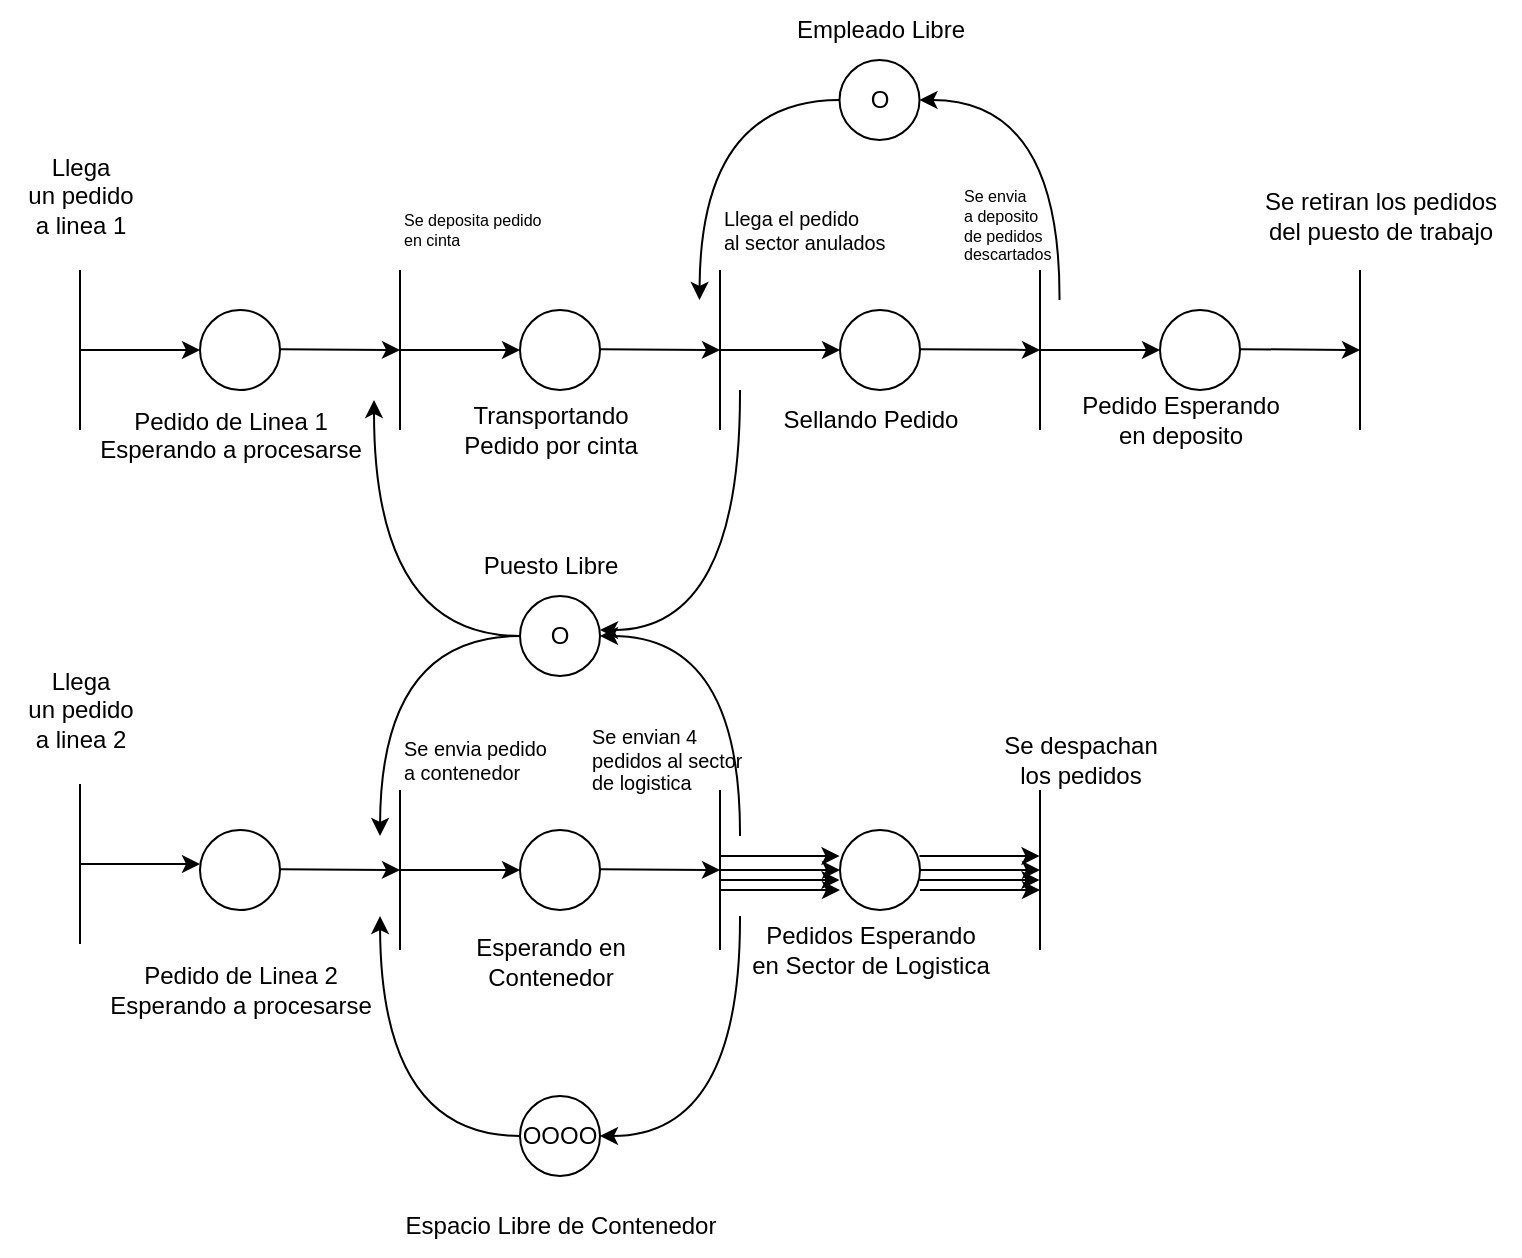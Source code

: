 <mxfile version="24.7.17">
  <diagram name="Página-1" id="8Q-HM6tFn7S9Ek9yruFG">
    <mxGraphModel dx="1035" dy="626" grid="1" gridSize="10" guides="1" tooltips="1" connect="1" arrows="1" fold="1" page="1" pageScale="1" pageWidth="827" pageHeight="1169" math="0" shadow="0">
      <root>
        <mxCell id="0" />
        <mxCell id="1" parent="0" />
        <mxCell id="uCPlCIgPx5DpNd_hUOtd-1" value="" style="endArrow=none;html=1;rounded=0;" edge="1" parent="1">
          <mxGeometry width="50" height="50" relative="1" as="geometry">
            <mxPoint x="60" y="287" as="sourcePoint" />
            <mxPoint x="60" y="207" as="targetPoint" />
          </mxGeometry>
        </mxCell>
        <mxCell id="uCPlCIgPx5DpNd_hUOtd-2" value="" style="endArrow=classic;html=1;rounded=0;" edge="1" parent="1">
          <mxGeometry width="50" height="50" relative="1" as="geometry">
            <mxPoint x="60" y="247" as="sourcePoint" />
            <mxPoint x="120" y="247" as="targetPoint" />
          </mxGeometry>
        </mxCell>
        <mxCell id="uCPlCIgPx5DpNd_hUOtd-3" value="Llega&lt;div&gt;un pedido&lt;/div&gt;&lt;div&gt;a linea 1&lt;/div&gt;" style="text;html=1;align=center;verticalAlign=middle;resizable=0;points=[];autosize=1;strokeColor=none;fillColor=none;" vertex="1" parent="1">
          <mxGeometry x="20" y="140" width="80" height="60" as="geometry" />
        </mxCell>
        <mxCell id="uCPlCIgPx5DpNd_hUOtd-4" value="" style="endArrow=none;html=1;rounded=0;" edge="1" parent="1">
          <mxGeometry width="50" height="50" relative="1" as="geometry">
            <mxPoint x="60" y="544" as="sourcePoint" />
            <mxPoint x="60" y="464" as="targetPoint" />
          </mxGeometry>
        </mxCell>
        <mxCell id="uCPlCIgPx5DpNd_hUOtd-5" value="" style="endArrow=classic;html=1;rounded=0;" edge="1" parent="1">
          <mxGeometry width="50" height="50" relative="1" as="geometry">
            <mxPoint x="60" y="504" as="sourcePoint" />
            <mxPoint x="120" y="504" as="targetPoint" />
          </mxGeometry>
        </mxCell>
        <mxCell id="uCPlCIgPx5DpNd_hUOtd-6" value="Llega&lt;div&gt;un pedido&lt;/div&gt;&lt;div&gt;a linea 2&lt;/div&gt;" style="text;html=1;align=center;verticalAlign=middle;resizable=0;points=[];autosize=1;strokeColor=none;fillColor=none;" vertex="1" parent="1">
          <mxGeometry x="20" y="397" width="80" height="60" as="geometry" />
        </mxCell>
        <mxCell id="uCPlCIgPx5DpNd_hUOtd-8" value="" style="ellipse;whiteSpace=wrap;html=1;aspect=fixed;" vertex="1" parent="1">
          <mxGeometry x="120.0" y="227" width="40" height="40" as="geometry" />
        </mxCell>
        <mxCell id="uCPlCIgPx5DpNd_hUOtd-9" value="" style="endArrow=none;html=1;rounded=0;" edge="1" parent="1">
          <mxGeometry width="50" height="50" relative="1" as="geometry">
            <mxPoint x="220.0" y="287" as="sourcePoint" />
            <mxPoint x="220.0" y="207" as="targetPoint" />
          </mxGeometry>
        </mxCell>
        <mxCell id="uCPlCIgPx5DpNd_hUOtd-10" value="" style="endArrow=classic;html=1;rounded=0;" edge="1" parent="1">
          <mxGeometry width="50" height="50" relative="1" as="geometry">
            <mxPoint x="220.0" y="247" as="sourcePoint" />
            <mxPoint x="280.0" y="247" as="targetPoint" />
          </mxGeometry>
        </mxCell>
        <mxCell id="uCPlCIgPx5DpNd_hUOtd-11" value="" style="endArrow=classic;html=1;rounded=0;" edge="1" parent="1">
          <mxGeometry width="50" height="50" relative="1" as="geometry">
            <mxPoint x="160.0" y="246.58" as="sourcePoint" />
            <mxPoint x="220.0" y="247" as="targetPoint" />
          </mxGeometry>
        </mxCell>
        <mxCell id="uCPlCIgPx5DpNd_hUOtd-12" value="" style="ellipse;whiteSpace=wrap;html=1;aspect=fixed;" vertex="1" parent="1">
          <mxGeometry x="120.0" y="487" width="40" height="40" as="geometry" />
        </mxCell>
        <mxCell id="uCPlCIgPx5DpNd_hUOtd-13" value="" style="endArrow=none;html=1;rounded=0;" edge="1" parent="1">
          <mxGeometry width="50" height="50" relative="1" as="geometry">
            <mxPoint x="220.0" y="547" as="sourcePoint" />
            <mxPoint x="220.0" y="467" as="targetPoint" />
          </mxGeometry>
        </mxCell>
        <mxCell id="uCPlCIgPx5DpNd_hUOtd-14" value="" style="endArrow=classic;html=1;rounded=0;" edge="1" parent="1">
          <mxGeometry width="50" height="50" relative="1" as="geometry">
            <mxPoint x="220.0" y="507" as="sourcePoint" />
            <mxPoint x="280.0" y="507" as="targetPoint" />
          </mxGeometry>
        </mxCell>
        <mxCell id="uCPlCIgPx5DpNd_hUOtd-15" value="" style="endArrow=classic;html=1;rounded=0;" edge="1" parent="1">
          <mxGeometry width="50" height="50" relative="1" as="geometry">
            <mxPoint x="160.0" y="506.58" as="sourcePoint" />
            <mxPoint x="220.0" y="507" as="targetPoint" />
          </mxGeometry>
        </mxCell>
        <mxCell id="uCPlCIgPx5DpNd_hUOtd-16" value="Pedido de Linea 1&lt;div&gt;Esperando a procesarse&lt;div&gt;&lt;br&gt;&lt;/div&gt;&lt;/div&gt;" style="text;html=1;align=center;verticalAlign=middle;resizable=0;points=[];autosize=1;strokeColor=none;fillColor=none;" vertex="1" parent="1">
          <mxGeometry x="60" y="267" width="150" height="60" as="geometry" />
        </mxCell>
        <mxCell id="uCPlCIgPx5DpNd_hUOtd-18" value="Pedido de Linea 2&lt;div&gt;Esperando a procesarse&lt;/div&gt;" style="text;html=1;align=center;verticalAlign=middle;resizable=0;points=[];autosize=1;strokeColor=none;fillColor=none;" vertex="1" parent="1">
          <mxGeometry x="65" y="547" width="150" height="40" as="geometry" />
        </mxCell>
        <mxCell id="uCPlCIgPx5DpNd_hUOtd-19" value="" style="ellipse;whiteSpace=wrap;html=1;aspect=fixed;" vertex="1" parent="1">
          <mxGeometry x="280.0" y="227" width="40" height="40" as="geometry" />
        </mxCell>
        <mxCell id="uCPlCIgPx5DpNd_hUOtd-20" value="" style="endArrow=none;html=1;rounded=0;" edge="1" parent="1">
          <mxGeometry width="50" height="50" relative="1" as="geometry">
            <mxPoint x="380.0" y="287" as="sourcePoint" />
            <mxPoint x="380.0" y="207" as="targetPoint" />
          </mxGeometry>
        </mxCell>
        <mxCell id="uCPlCIgPx5DpNd_hUOtd-21" value="" style="endArrow=classic;html=1;rounded=0;" edge="1" parent="1">
          <mxGeometry width="50" height="50" relative="1" as="geometry">
            <mxPoint x="380.0" y="247" as="sourcePoint" />
            <mxPoint x="440.0" y="247" as="targetPoint" />
          </mxGeometry>
        </mxCell>
        <mxCell id="uCPlCIgPx5DpNd_hUOtd-22" value="" style="endArrow=classic;html=1;rounded=0;" edge="1" parent="1">
          <mxGeometry width="50" height="50" relative="1" as="geometry">
            <mxPoint x="320.0" y="246.58" as="sourcePoint" />
            <mxPoint x="380.0" y="247" as="targetPoint" />
          </mxGeometry>
        </mxCell>
        <mxCell id="uCPlCIgPx5DpNd_hUOtd-23" value="" style="ellipse;whiteSpace=wrap;html=1;aspect=fixed;" vertex="1" parent="1">
          <mxGeometry x="280.0" y="487" width="40" height="40" as="geometry" />
        </mxCell>
        <mxCell id="uCPlCIgPx5DpNd_hUOtd-24" value="" style="endArrow=none;html=1;rounded=0;" edge="1" parent="1">
          <mxGeometry width="50" height="50" relative="1" as="geometry">
            <mxPoint x="380.0" y="547" as="sourcePoint" />
            <mxPoint x="380.0" y="467" as="targetPoint" />
          </mxGeometry>
        </mxCell>
        <mxCell id="uCPlCIgPx5DpNd_hUOtd-25" value="" style="endArrow=classic;html=1;rounded=0;" edge="1" parent="1">
          <mxGeometry width="50" height="50" relative="1" as="geometry">
            <mxPoint x="380.0" y="507" as="sourcePoint" />
            <mxPoint x="440.0" y="507" as="targetPoint" />
          </mxGeometry>
        </mxCell>
        <mxCell id="uCPlCIgPx5DpNd_hUOtd-26" value="" style="endArrow=classic;html=1;rounded=0;" edge="1" parent="1">
          <mxGeometry width="50" height="50" relative="1" as="geometry">
            <mxPoint x="320.0" y="506.58" as="sourcePoint" />
            <mxPoint x="380.0" y="507" as="targetPoint" />
          </mxGeometry>
        </mxCell>
        <mxCell id="uCPlCIgPx5DpNd_hUOtd-28" value="&lt;h6&gt;&lt;span style=&quot;font-weight: normal;&quot;&gt;Se deposita pedido&lt;br&gt;en cinta&lt;/span&gt;&lt;/h6&gt;" style="text;html=1;align=left;verticalAlign=middle;resizable=0;points=[];autosize=1;strokeColor=none;fillColor=none;" vertex="1" parent="1">
          <mxGeometry x="220" y="152" width="90" height="70" as="geometry" />
        </mxCell>
        <mxCell id="uCPlCIgPx5DpNd_hUOtd-29" value="Transportando&lt;div&gt;Pedido por cinta&lt;/div&gt;" style="text;html=1;align=center;verticalAlign=middle;resizable=0;points=[];autosize=1;strokeColor=none;fillColor=none;" vertex="1" parent="1">
          <mxGeometry x="240" y="267" width="110" height="40" as="geometry" />
        </mxCell>
        <mxCell id="uCPlCIgPx5DpNd_hUOtd-34" style="edgeStyle=orthogonalEdgeStyle;rounded=0;orthogonalLoop=1;jettySize=auto;html=1;curved=1;" edge="1" parent="1" source="uCPlCIgPx5DpNd_hUOtd-30">
          <mxGeometry relative="1" as="geometry">
            <mxPoint x="210" y="490" as="targetPoint" />
          </mxGeometry>
        </mxCell>
        <mxCell id="uCPlCIgPx5DpNd_hUOtd-35" style="edgeStyle=orthogonalEdgeStyle;rounded=0;orthogonalLoop=1;jettySize=auto;html=1;curved=1;endArrow=none;endFill=0;startArrow=classic;startFill=1;" edge="1" parent="1">
          <mxGeometry relative="1" as="geometry">
            <mxPoint x="390" y="267" as="targetPoint" />
            <mxPoint x="320" y="387" as="sourcePoint" />
          </mxGeometry>
        </mxCell>
        <mxCell id="uCPlCIgPx5DpNd_hUOtd-36" style="edgeStyle=orthogonalEdgeStyle;rounded=0;orthogonalLoop=1;jettySize=auto;html=1;curved=1;endArrow=none;endFill=0;startArrow=classic;startFill=1;" edge="1" parent="1" source="uCPlCIgPx5DpNd_hUOtd-30">
          <mxGeometry relative="1" as="geometry">
            <mxPoint x="390" y="490" as="targetPoint" />
          </mxGeometry>
        </mxCell>
        <mxCell id="uCPlCIgPx5DpNd_hUOtd-30" value="O" style="ellipse;whiteSpace=wrap;html=1;aspect=fixed;" vertex="1" parent="1">
          <mxGeometry x="280" y="370" width="40" height="40" as="geometry" />
        </mxCell>
        <mxCell id="uCPlCIgPx5DpNd_hUOtd-31" value="&lt;h5&gt;&lt;span style=&quot;font-weight: normal;&quot;&gt;Llega el pedido&lt;br&gt;al sector anulados&lt;/span&gt;&lt;/h5&gt;" style="text;html=1;align=left;verticalAlign=middle;resizable=0;points=[];autosize=1;strokeColor=none;fillColor=none;" vertex="1" parent="1">
          <mxGeometry x="380" y="152" width="100" height="70" as="geometry" />
        </mxCell>
        <mxCell id="uCPlCIgPx5DpNd_hUOtd-32" value="Puesto Libre" style="text;html=1;align=center;verticalAlign=middle;resizable=0;points=[];autosize=1;strokeColor=none;fillColor=none;" vertex="1" parent="1">
          <mxGeometry x="250" y="340" width="90" height="30" as="geometry" />
        </mxCell>
        <mxCell id="uCPlCIgPx5DpNd_hUOtd-33" style="edgeStyle=orthogonalEdgeStyle;rounded=0;orthogonalLoop=1;jettySize=auto;html=1;entryX=0.98;entryY=0.083;entryDx=0;entryDy=0;entryPerimeter=0;curved=1;" edge="1" parent="1" source="uCPlCIgPx5DpNd_hUOtd-30" target="uCPlCIgPx5DpNd_hUOtd-16">
          <mxGeometry relative="1" as="geometry" />
        </mxCell>
        <mxCell id="uCPlCIgPx5DpNd_hUOtd-38" value="" style="ellipse;whiteSpace=wrap;html=1;aspect=fixed;" vertex="1" parent="1">
          <mxGeometry x="440.0" y="227" width="40" height="40" as="geometry" />
        </mxCell>
        <mxCell id="uCPlCIgPx5DpNd_hUOtd-39" value="" style="endArrow=none;html=1;rounded=0;" edge="1" parent="1">
          <mxGeometry width="50" height="50" relative="1" as="geometry">
            <mxPoint x="540.0" y="287" as="sourcePoint" />
            <mxPoint x="540.0" y="207" as="targetPoint" />
          </mxGeometry>
        </mxCell>
        <mxCell id="uCPlCIgPx5DpNd_hUOtd-40" value="" style="endArrow=classic;html=1;rounded=0;" edge="1" parent="1">
          <mxGeometry width="50" height="50" relative="1" as="geometry">
            <mxPoint x="540.0" y="247" as="sourcePoint" />
            <mxPoint x="600.0" y="247" as="targetPoint" />
          </mxGeometry>
        </mxCell>
        <mxCell id="uCPlCIgPx5DpNd_hUOtd-41" value="" style="endArrow=classic;html=1;rounded=0;" edge="1" parent="1">
          <mxGeometry width="50" height="50" relative="1" as="geometry">
            <mxPoint x="480.0" y="246.58" as="sourcePoint" />
            <mxPoint x="540.0" y="247" as="targetPoint" />
          </mxGeometry>
        </mxCell>
        <mxCell id="uCPlCIgPx5DpNd_hUOtd-42" value="Sellando Pedido" style="text;html=1;align=center;verticalAlign=middle;resizable=0;points=[];autosize=1;strokeColor=none;fillColor=none;" vertex="1" parent="1">
          <mxGeometry x="400" y="267" width="110" height="30" as="geometry" />
        </mxCell>
        <mxCell id="uCPlCIgPx5DpNd_hUOtd-44" style="edgeStyle=orthogonalEdgeStyle;rounded=0;orthogonalLoop=1;jettySize=auto;html=1;curved=1;" edge="1" parent="1" source="uCPlCIgPx5DpNd_hUOtd-46">
          <mxGeometry relative="1" as="geometry">
            <mxPoint x="369.75" y="222" as="targetPoint" />
          </mxGeometry>
        </mxCell>
        <mxCell id="uCPlCIgPx5DpNd_hUOtd-45" style="edgeStyle=orthogonalEdgeStyle;rounded=0;orthogonalLoop=1;jettySize=auto;html=1;curved=1;endArrow=none;endFill=0;startArrow=classic;startFill=1;" edge="1" parent="1" source="uCPlCIgPx5DpNd_hUOtd-46">
          <mxGeometry relative="1" as="geometry">
            <mxPoint x="549.75" y="222" as="targetPoint" />
          </mxGeometry>
        </mxCell>
        <mxCell id="uCPlCIgPx5DpNd_hUOtd-46" value="O" style="ellipse;whiteSpace=wrap;html=1;aspect=fixed;" vertex="1" parent="1">
          <mxGeometry x="439.75" y="102" width="40" height="40" as="geometry" />
        </mxCell>
        <mxCell id="uCPlCIgPx5DpNd_hUOtd-47" value="Empleado Libre" style="text;html=1;align=center;verticalAlign=middle;resizable=0;points=[];autosize=1;strokeColor=none;fillColor=none;" vertex="1" parent="1">
          <mxGeometry x="405" y="72" width="110" height="30" as="geometry" />
        </mxCell>
        <mxCell id="uCPlCIgPx5DpNd_hUOtd-48" value="&lt;h6&gt;&lt;span style=&quot;font-weight: normal;&quot;&gt;Se envia&lt;br&gt;a deposito&lt;br&gt;de pedidos&amp;nbsp;&lt;br&gt;descartados&lt;/span&gt;&lt;/h6&gt;" style="text;html=1;align=left;verticalAlign=middle;resizable=0;points=[];autosize=1;strokeColor=none;fillColor=none;" vertex="1" parent="1">
          <mxGeometry x="500" y="140" width="70" height="90" as="geometry" />
        </mxCell>
        <mxCell id="uCPlCIgPx5DpNd_hUOtd-49" value="" style="ellipse;whiteSpace=wrap;html=1;aspect=fixed;" vertex="1" parent="1">
          <mxGeometry x="600.0" y="227" width="40" height="40" as="geometry" />
        </mxCell>
        <mxCell id="uCPlCIgPx5DpNd_hUOtd-50" value="" style="endArrow=none;html=1;rounded=0;" edge="1" parent="1">
          <mxGeometry width="50" height="50" relative="1" as="geometry">
            <mxPoint x="700.0" y="287" as="sourcePoint" />
            <mxPoint x="700.0" y="207" as="targetPoint" />
          </mxGeometry>
        </mxCell>
        <mxCell id="uCPlCIgPx5DpNd_hUOtd-52" value="" style="endArrow=classic;html=1;rounded=0;" edge="1" parent="1">
          <mxGeometry width="50" height="50" relative="1" as="geometry">
            <mxPoint x="640.0" y="246.58" as="sourcePoint" />
            <mxPoint x="700.0" y="247" as="targetPoint" />
          </mxGeometry>
        </mxCell>
        <mxCell id="uCPlCIgPx5DpNd_hUOtd-53" value="Pedido Esperando&lt;div&gt;en deposito&lt;/div&gt;" style="text;html=1;align=center;verticalAlign=middle;resizable=0;points=[];autosize=1;strokeColor=none;fillColor=none;" vertex="1" parent="1">
          <mxGeometry x="550" y="262" width="120" height="40" as="geometry" />
        </mxCell>
        <mxCell id="uCPlCIgPx5DpNd_hUOtd-54" value="Se retiran los pedidos&lt;div&gt;del puesto de trabajo&lt;/div&gt;" style="text;html=1;align=center;verticalAlign=middle;resizable=0;points=[];autosize=1;strokeColor=none;fillColor=none;" vertex="1" parent="1">
          <mxGeometry x="640" y="160" width="140" height="40" as="geometry" />
        </mxCell>
        <mxCell id="uCPlCIgPx5DpNd_hUOtd-55" value="Esperando en&lt;div&gt;Contenedor&lt;/div&gt;" style="text;html=1;align=center;verticalAlign=middle;resizable=0;points=[];autosize=1;strokeColor=none;fillColor=none;" vertex="1" parent="1">
          <mxGeometry x="245" y="533" width="100" height="40" as="geometry" />
        </mxCell>
        <mxCell id="uCPlCIgPx5DpNd_hUOtd-56" style="edgeStyle=orthogonalEdgeStyle;rounded=0;orthogonalLoop=1;jettySize=auto;html=1;curved=1;" edge="1" source="uCPlCIgPx5DpNd_hUOtd-58" parent="1">
          <mxGeometry relative="1" as="geometry">
            <mxPoint x="210" y="530" as="targetPoint" />
          </mxGeometry>
        </mxCell>
        <mxCell id="uCPlCIgPx5DpNd_hUOtd-57" style="edgeStyle=orthogonalEdgeStyle;rounded=0;orthogonalLoop=1;jettySize=auto;html=1;curved=1;endArrow=none;endFill=0;startArrow=classic;startFill=1;" edge="1" source="uCPlCIgPx5DpNd_hUOtd-58" parent="1">
          <mxGeometry relative="1" as="geometry">
            <mxPoint x="390" y="530" as="targetPoint" />
          </mxGeometry>
        </mxCell>
        <mxCell id="uCPlCIgPx5DpNd_hUOtd-58" value="OOOO" style="ellipse;whiteSpace=wrap;html=1;aspect=fixed;" vertex="1" parent="1">
          <mxGeometry x="280" y="620" width="40" height="40" as="geometry" />
        </mxCell>
        <mxCell id="uCPlCIgPx5DpNd_hUOtd-59" value="Espacio Libre de Contenedor" style="text;html=1;align=center;verticalAlign=middle;resizable=0;points=[];autosize=1;strokeColor=none;fillColor=none;" vertex="1" parent="1">
          <mxGeometry x="210" y="670" width="180" height="30" as="geometry" />
        </mxCell>
        <mxCell id="uCPlCIgPx5DpNd_hUOtd-60" value="" style="endArrow=classic;html=1;rounded=0;" edge="1" parent="1">
          <mxGeometry width="50" height="50" relative="1" as="geometry">
            <mxPoint x="380.0" y="517" as="sourcePoint" />
            <mxPoint x="440.0" y="517" as="targetPoint" />
          </mxGeometry>
        </mxCell>
        <mxCell id="uCPlCIgPx5DpNd_hUOtd-61" value="" style="endArrow=classic;html=1;rounded=0;" edge="1" parent="1">
          <mxGeometry width="50" height="50" relative="1" as="geometry">
            <mxPoint x="379.75" y="500" as="sourcePoint" />
            <mxPoint x="439.75" y="500" as="targetPoint" />
          </mxGeometry>
        </mxCell>
        <mxCell id="uCPlCIgPx5DpNd_hUOtd-62" value="" style="endArrow=classic;html=1;rounded=0;" edge="1" parent="1">
          <mxGeometry width="50" height="50" relative="1" as="geometry">
            <mxPoint x="379.75" y="512" as="sourcePoint" />
            <mxPoint x="439.75" y="512" as="targetPoint" />
          </mxGeometry>
        </mxCell>
        <mxCell id="uCPlCIgPx5DpNd_hUOtd-63" value="" style="ellipse;whiteSpace=wrap;html=1;aspect=fixed;" vertex="1" parent="1">
          <mxGeometry x="440.0" y="487" width="40" height="40" as="geometry" />
        </mxCell>
        <mxCell id="uCPlCIgPx5DpNd_hUOtd-64" value="" style="endArrow=none;html=1;rounded=0;" edge="1" parent="1">
          <mxGeometry width="50" height="50" relative="1" as="geometry">
            <mxPoint x="540.0" y="547" as="sourcePoint" />
            <mxPoint x="540.0" y="467" as="targetPoint" />
          </mxGeometry>
        </mxCell>
        <mxCell id="uCPlCIgPx5DpNd_hUOtd-67" value="&lt;h5&gt;&lt;span style=&quot;font-weight: normal;&quot;&gt;Se envia pedido&lt;br&gt;a contenedor&lt;/span&gt;&lt;/h5&gt;" style="text;html=1;align=left;verticalAlign=middle;resizable=0;points=[];autosize=1;strokeColor=none;fillColor=none;" vertex="1" parent="1">
          <mxGeometry x="220" y="417" width="90" height="70" as="geometry" />
        </mxCell>
        <mxCell id="uCPlCIgPx5DpNd_hUOtd-68" value="&lt;h5&gt;&lt;span style=&quot;font-weight: normal;&quot;&gt;Se envian 4&lt;br&gt;pedidos al sector&lt;br&gt;de logistica&lt;/span&gt;&lt;/h5&gt;" style="text;html=1;align=left;verticalAlign=middle;resizable=0;points=[];autosize=1;strokeColor=none;fillColor=none;" vertex="1" parent="1">
          <mxGeometry x="314" y="412" width="100" height="80" as="geometry" />
        </mxCell>
        <mxCell id="uCPlCIgPx5DpNd_hUOtd-70" value="Pedidos Esperando&lt;div&gt;en Sector de Logistica&lt;/div&gt;" style="text;html=1;align=center;verticalAlign=middle;resizable=0;points=[];autosize=1;strokeColor=none;fillColor=none;" vertex="1" parent="1">
          <mxGeometry x="385" y="527" width="140" height="40" as="geometry" />
        </mxCell>
        <mxCell id="uCPlCIgPx5DpNd_hUOtd-71" value="" style="endArrow=classic;html=1;rounded=0;" edge="1" parent="1">
          <mxGeometry width="50" height="50" relative="1" as="geometry">
            <mxPoint x="480.0" y="507" as="sourcePoint" />
            <mxPoint x="540.0" y="507" as="targetPoint" />
          </mxGeometry>
        </mxCell>
        <mxCell id="uCPlCIgPx5DpNd_hUOtd-72" value="" style="endArrow=classic;html=1;rounded=0;" edge="1" parent="1">
          <mxGeometry width="50" height="50" relative="1" as="geometry">
            <mxPoint x="480.0" y="517" as="sourcePoint" />
            <mxPoint x="540.0" y="517" as="targetPoint" />
          </mxGeometry>
        </mxCell>
        <mxCell id="uCPlCIgPx5DpNd_hUOtd-73" value="" style="endArrow=classic;html=1;rounded=0;" edge="1" parent="1">
          <mxGeometry width="50" height="50" relative="1" as="geometry">
            <mxPoint x="479.75" y="500" as="sourcePoint" />
            <mxPoint x="539.75" y="500" as="targetPoint" />
          </mxGeometry>
        </mxCell>
        <mxCell id="uCPlCIgPx5DpNd_hUOtd-74" value="" style="endArrow=classic;html=1;rounded=0;" edge="1" parent="1">
          <mxGeometry width="50" height="50" relative="1" as="geometry">
            <mxPoint x="479.75" y="512" as="sourcePoint" />
            <mxPoint x="539.75" y="512" as="targetPoint" />
          </mxGeometry>
        </mxCell>
        <mxCell id="uCPlCIgPx5DpNd_hUOtd-75" value="Se despachan&lt;div&gt;los pedidos&lt;/div&gt;" style="text;html=1;align=center;verticalAlign=middle;resizable=0;points=[];autosize=1;strokeColor=none;fillColor=none;" vertex="1" parent="1">
          <mxGeometry x="510" y="432" width="100" height="40" as="geometry" />
        </mxCell>
      </root>
    </mxGraphModel>
  </diagram>
</mxfile>
